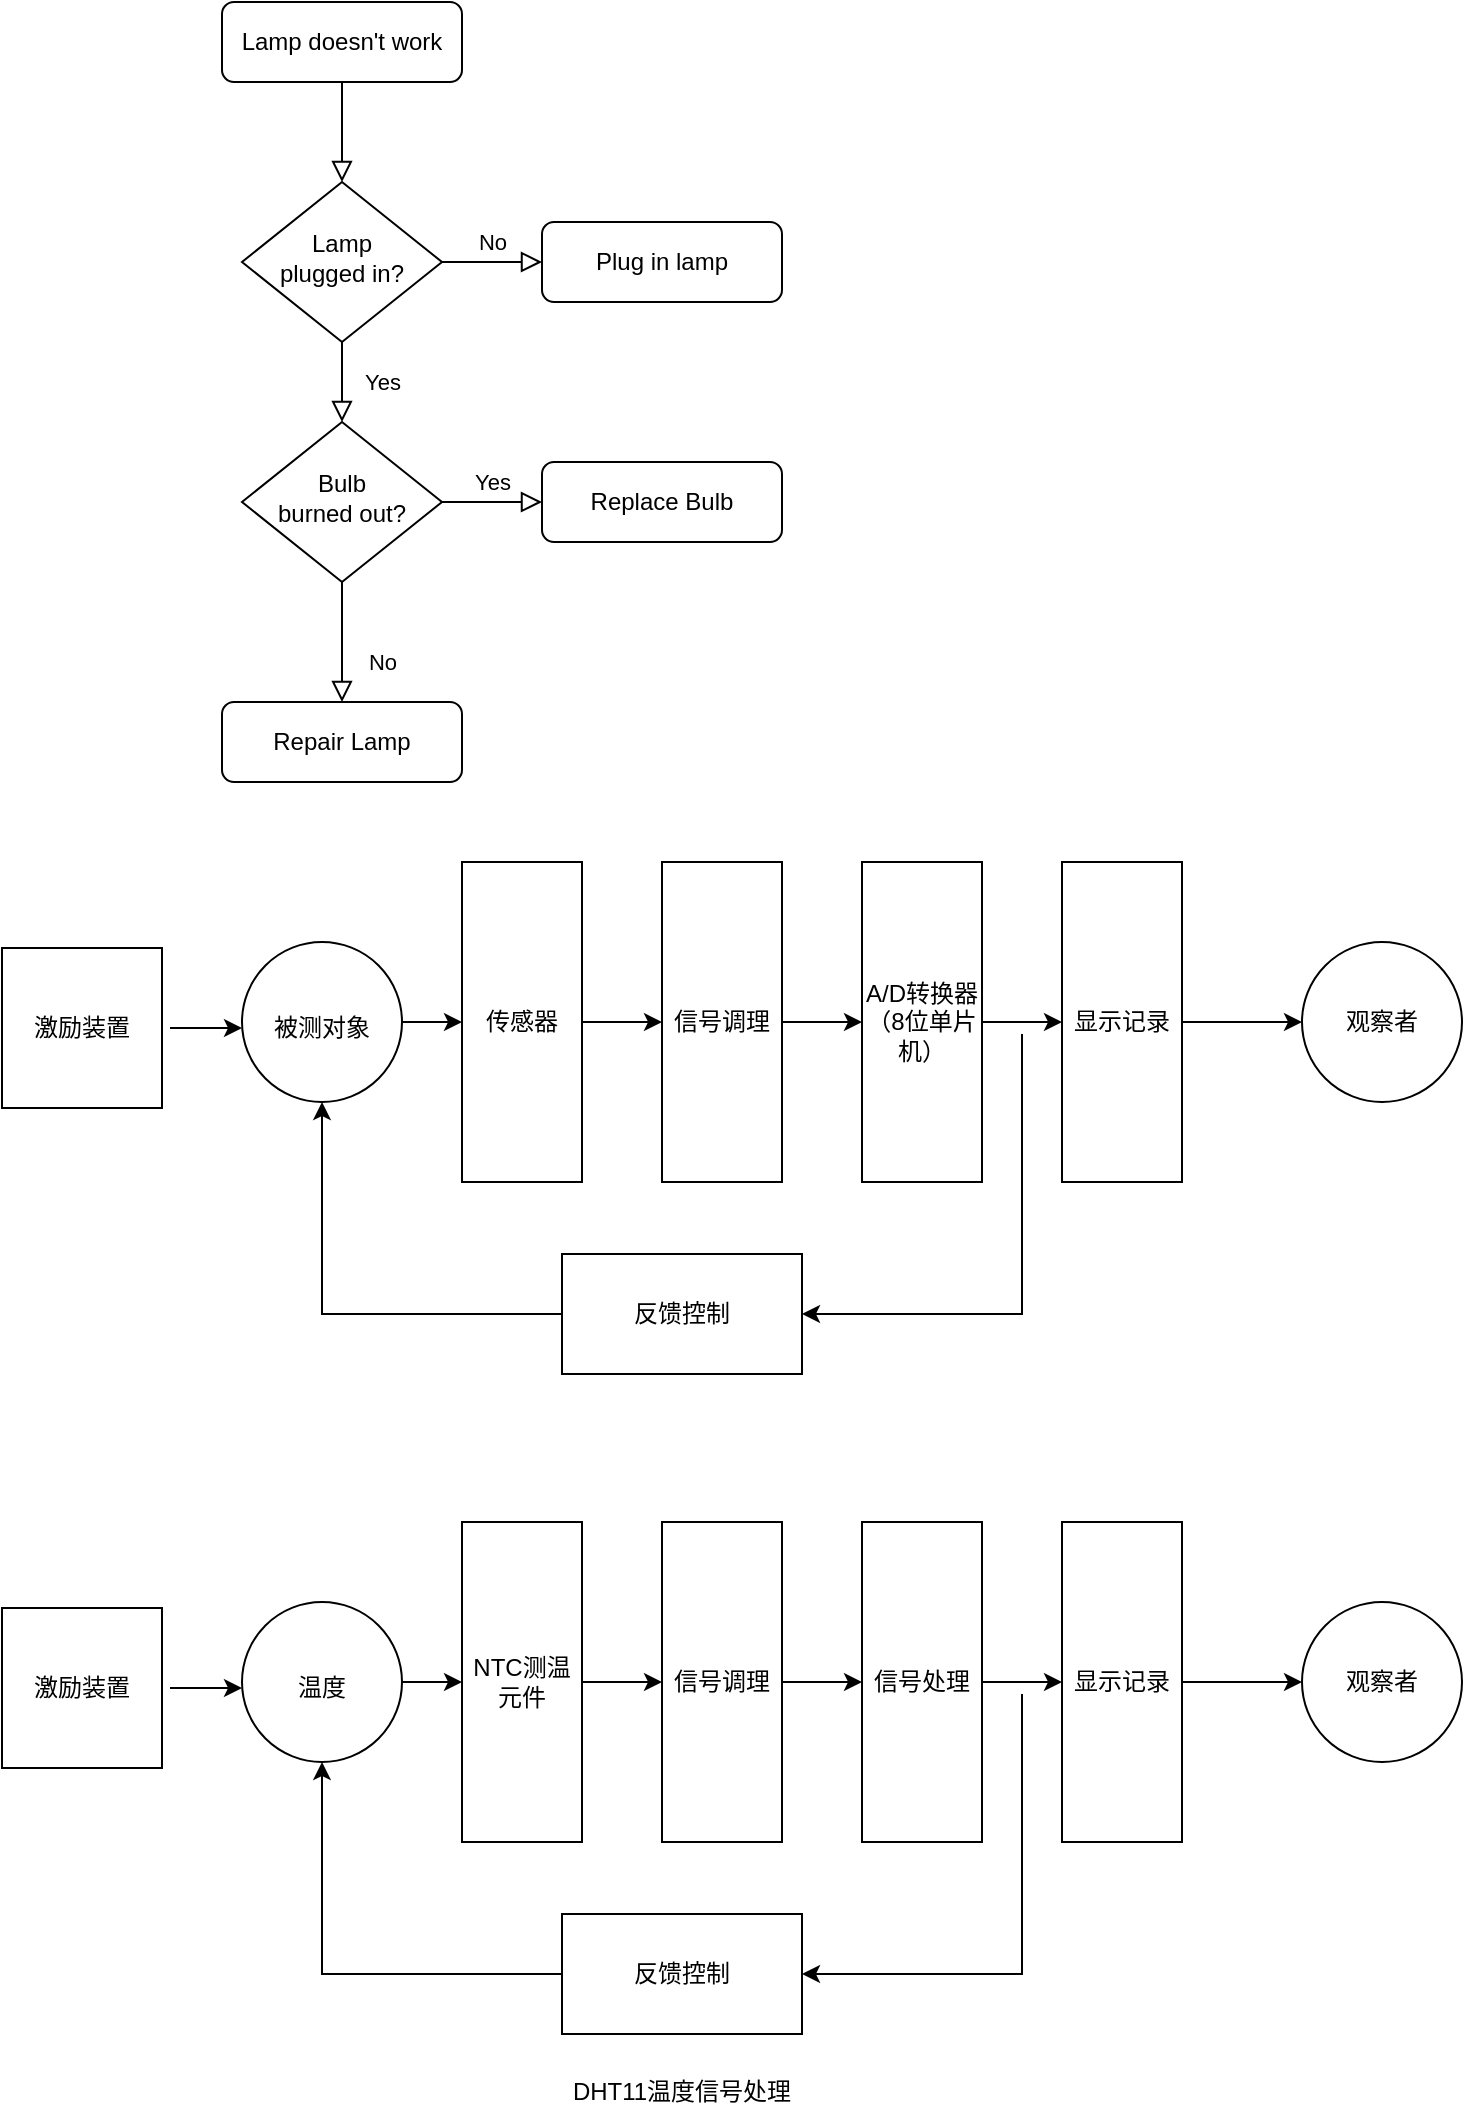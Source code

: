 <mxfile version="21.3.5" type="github">
  <diagram id="C5RBs43oDa-KdzZeNtuy" name="Page-1">
    <mxGraphModel dx="1008" dy="627" grid="1" gridSize="10" guides="1" tooltips="1" connect="1" arrows="1" fold="1" page="1" pageScale="1" pageWidth="827" pageHeight="1169" math="0" shadow="0">
      <root>
        <mxCell id="WIyWlLk6GJQsqaUBKTNV-0" />
        <mxCell id="WIyWlLk6GJQsqaUBKTNV-1" parent="WIyWlLk6GJQsqaUBKTNV-0" />
        <mxCell id="WIyWlLk6GJQsqaUBKTNV-2" value="" style="rounded=0;html=1;jettySize=auto;orthogonalLoop=1;fontSize=11;endArrow=block;endFill=0;endSize=8;strokeWidth=1;shadow=0;labelBackgroundColor=none;edgeStyle=orthogonalEdgeStyle;" parent="WIyWlLk6GJQsqaUBKTNV-1" source="WIyWlLk6GJQsqaUBKTNV-3" target="WIyWlLk6GJQsqaUBKTNV-6" edge="1">
          <mxGeometry relative="1" as="geometry" />
        </mxCell>
        <mxCell id="WIyWlLk6GJQsqaUBKTNV-3" value="Lamp doesn&#39;t work" style="rounded=1;whiteSpace=wrap;html=1;fontSize=12;glass=0;strokeWidth=1;shadow=0;" parent="WIyWlLk6GJQsqaUBKTNV-1" vertex="1">
          <mxGeometry x="160" y="80" width="120" height="40" as="geometry" />
        </mxCell>
        <mxCell id="WIyWlLk6GJQsqaUBKTNV-4" value="Yes" style="rounded=0;html=1;jettySize=auto;orthogonalLoop=1;fontSize=11;endArrow=block;endFill=0;endSize=8;strokeWidth=1;shadow=0;labelBackgroundColor=none;edgeStyle=orthogonalEdgeStyle;" parent="WIyWlLk6GJQsqaUBKTNV-1" source="WIyWlLk6GJQsqaUBKTNV-6" target="WIyWlLk6GJQsqaUBKTNV-10" edge="1">
          <mxGeometry y="20" relative="1" as="geometry">
            <mxPoint as="offset" />
          </mxGeometry>
        </mxCell>
        <mxCell id="WIyWlLk6GJQsqaUBKTNV-5" value="No" style="edgeStyle=orthogonalEdgeStyle;rounded=0;html=1;jettySize=auto;orthogonalLoop=1;fontSize=11;endArrow=block;endFill=0;endSize=8;strokeWidth=1;shadow=0;labelBackgroundColor=none;" parent="WIyWlLk6GJQsqaUBKTNV-1" source="WIyWlLk6GJQsqaUBKTNV-6" target="WIyWlLk6GJQsqaUBKTNV-7" edge="1">
          <mxGeometry y="10" relative="1" as="geometry">
            <mxPoint as="offset" />
          </mxGeometry>
        </mxCell>
        <mxCell id="WIyWlLk6GJQsqaUBKTNV-6" value="Lamp&lt;br&gt;plugged in?" style="rhombus;whiteSpace=wrap;html=1;shadow=0;fontFamily=Helvetica;fontSize=12;align=center;strokeWidth=1;spacing=6;spacingTop=-4;" parent="WIyWlLk6GJQsqaUBKTNV-1" vertex="1">
          <mxGeometry x="170" y="170" width="100" height="80" as="geometry" />
        </mxCell>
        <mxCell id="WIyWlLk6GJQsqaUBKTNV-7" value="Plug in lamp" style="rounded=1;whiteSpace=wrap;html=1;fontSize=12;glass=0;strokeWidth=1;shadow=0;" parent="WIyWlLk6GJQsqaUBKTNV-1" vertex="1">
          <mxGeometry x="320" y="190" width="120" height="40" as="geometry" />
        </mxCell>
        <mxCell id="WIyWlLk6GJQsqaUBKTNV-8" value="No" style="rounded=0;html=1;jettySize=auto;orthogonalLoop=1;fontSize=11;endArrow=block;endFill=0;endSize=8;strokeWidth=1;shadow=0;labelBackgroundColor=none;edgeStyle=orthogonalEdgeStyle;" parent="WIyWlLk6GJQsqaUBKTNV-1" source="WIyWlLk6GJQsqaUBKTNV-10" target="WIyWlLk6GJQsqaUBKTNV-11" edge="1">
          <mxGeometry x="0.333" y="20" relative="1" as="geometry">
            <mxPoint as="offset" />
          </mxGeometry>
        </mxCell>
        <mxCell id="WIyWlLk6GJQsqaUBKTNV-9" value="Yes" style="edgeStyle=orthogonalEdgeStyle;rounded=0;html=1;jettySize=auto;orthogonalLoop=1;fontSize=11;endArrow=block;endFill=0;endSize=8;strokeWidth=1;shadow=0;labelBackgroundColor=none;" parent="WIyWlLk6GJQsqaUBKTNV-1" source="WIyWlLk6GJQsqaUBKTNV-10" target="WIyWlLk6GJQsqaUBKTNV-12" edge="1">
          <mxGeometry y="10" relative="1" as="geometry">
            <mxPoint as="offset" />
          </mxGeometry>
        </mxCell>
        <mxCell id="WIyWlLk6GJQsqaUBKTNV-10" value="Bulb&lt;br&gt;burned out?" style="rhombus;whiteSpace=wrap;html=1;shadow=0;fontFamily=Helvetica;fontSize=12;align=center;strokeWidth=1;spacing=6;spacingTop=-4;" parent="WIyWlLk6GJQsqaUBKTNV-1" vertex="1">
          <mxGeometry x="170" y="290" width="100" height="80" as="geometry" />
        </mxCell>
        <mxCell id="WIyWlLk6GJQsqaUBKTNV-11" value="Repair Lamp" style="rounded=1;whiteSpace=wrap;html=1;fontSize=12;glass=0;strokeWidth=1;shadow=0;" parent="WIyWlLk6GJQsqaUBKTNV-1" vertex="1">
          <mxGeometry x="160" y="430" width="120" height="40" as="geometry" />
        </mxCell>
        <mxCell id="WIyWlLk6GJQsqaUBKTNV-12" value="Replace Bulb" style="rounded=1;whiteSpace=wrap;html=1;fontSize=12;glass=0;strokeWidth=1;shadow=0;" parent="WIyWlLk6GJQsqaUBKTNV-1" vertex="1">
          <mxGeometry x="320" y="310" width="120" height="40" as="geometry" />
        </mxCell>
        <mxCell id="-HxbZMImdyqd8_ke8Tiw-6" value="" style="endArrow=classic;html=1;rounded=0;exitX=1;exitY=0.5;exitDx=0;exitDy=0;" edge="1" parent="WIyWlLk6GJQsqaUBKTNV-1">
          <mxGeometry width="50" height="50" relative="1" as="geometry">
            <mxPoint x="134" y="593" as="sourcePoint" />
            <mxPoint x="170" y="593" as="targetPoint" />
          </mxGeometry>
        </mxCell>
        <mxCell id="-HxbZMImdyqd8_ke8Tiw-7" value="" style="ellipse;whiteSpace=wrap;html=1;aspect=fixed;" vertex="1" parent="WIyWlLk6GJQsqaUBKTNV-1">
          <mxGeometry x="170" y="550" width="80" height="80" as="geometry" />
        </mxCell>
        <mxCell id="-HxbZMImdyqd8_ke8Tiw-8" value="被测对象" style="text;html=1;strokeColor=none;fillColor=none;align=center;verticalAlign=middle;whiteSpace=wrap;rounded=0;" vertex="1" parent="WIyWlLk6GJQsqaUBKTNV-1">
          <mxGeometry x="180" y="578" width="60" height="30" as="geometry" />
        </mxCell>
        <mxCell id="-HxbZMImdyqd8_ke8Tiw-11" value="激励装置" style="whiteSpace=wrap;html=1;aspect=fixed;" vertex="1" parent="WIyWlLk6GJQsqaUBKTNV-1">
          <mxGeometry x="50" y="553" width="80" height="80" as="geometry" />
        </mxCell>
        <mxCell id="-HxbZMImdyqd8_ke8Tiw-12" value="传感器" style="rounded=0;whiteSpace=wrap;html=1;" vertex="1" parent="WIyWlLk6GJQsqaUBKTNV-1">
          <mxGeometry x="280" y="510" width="60" height="160" as="geometry" />
        </mxCell>
        <mxCell id="-HxbZMImdyqd8_ke8Tiw-13" value="" style="endArrow=classic;html=1;rounded=0;exitX=1;exitY=0.5;exitDx=0;exitDy=0;entryX=0;entryY=0.5;entryDx=0;entryDy=0;" edge="1" parent="WIyWlLk6GJQsqaUBKTNV-1" source="-HxbZMImdyqd8_ke8Tiw-7" target="-HxbZMImdyqd8_ke8Tiw-12">
          <mxGeometry width="50" height="50" relative="1" as="geometry">
            <mxPoint x="400" y="516" as="sourcePoint" />
            <mxPoint x="450" y="466" as="targetPoint" />
          </mxGeometry>
        </mxCell>
        <mxCell id="-HxbZMImdyqd8_ke8Tiw-20" value="信号调理" style="rounded=0;whiteSpace=wrap;html=1;" vertex="1" parent="WIyWlLk6GJQsqaUBKTNV-1">
          <mxGeometry x="380" y="510" width="60" height="160" as="geometry" />
        </mxCell>
        <mxCell id="-HxbZMImdyqd8_ke8Tiw-21" value="A/D转换器（8位单片机）" style="rounded=0;whiteSpace=wrap;html=1;" vertex="1" parent="WIyWlLk6GJQsqaUBKTNV-1">
          <mxGeometry x="480" y="510" width="60" height="160" as="geometry" />
        </mxCell>
        <mxCell id="-HxbZMImdyqd8_ke8Tiw-22" value="显示记录" style="rounded=0;whiteSpace=wrap;html=1;" vertex="1" parent="WIyWlLk6GJQsqaUBKTNV-1">
          <mxGeometry x="580" y="510" width="60" height="160" as="geometry" />
        </mxCell>
        <mxCell id="-HxbZMImdyqd8_ke8Tiw-23" value="观察者" style="ellipse;whiteSpace=wrap;html=1;aspect=fixed;" vertex="1" parent="WIyWlLk6GJQsqaUBKTNV-1">
          <mxGeometry x="700" y="550" width="80" height="80" as="geometry" />
        </mxCell>
        <mxCell id="-HxbZMImdyqd8_ke8Tiw-24" value="" style="endArrow=classic;html=1;rounded=0;exitX=1;exitY=0.5;exitDx=0;exitDy=0;entryX=0;entryY=0.5;entryDx=0;entryDy=0;" edge="1" parent="WIyWlLk6GJQsqaUBKTNV-1" source="-HxbZMImdyqd8_ke8Tiw-12" target="-HxbZMImdyqd8_ke8Tiw-20">
          <mxGeometry width="50" height="50" relative="1" as="geometry">
            <mxPoint x="400" y="516" as="sourcePoint" />
            <mxPoint x="450" y="466" as="targetPoint" />
          </mxGeometry>
        </mxCell>
        <mxCell id="-HxbZMImdyqd8_ke8Tiw-25" value="" style="endArrow=classic;html=1;rounded=0;exitX=1;exitY=0.5;exitDx=0;exitDy=0;entryX=0;entryY=0.5;entryDx=0;entryDy=0;" edge="1" parent="WIyWlLk6GJQsqaUBKTNV-1" source="-HxbZMImdyqd8_ke8Tiw-20" target="-HxbZMImdyqd8_ke8Tiw-21">
          <mxGeometry width="50" height="50" relative="1" as="geometry">
            <mxPoint x="400" y="516" as="sourcePoint" />
            <mxPoint x="450" y="466" as="targetPoint" />
          </mxGeometry>
        </mxCell>
        <mxCell id="-HxbZMImdyqd8_ke8Tiw-26" value="" style="endArrow=classic;html=1;rounded=0;exitX=1;exitY=0.5;exitDx=0;exitDy=0;entryX=0;entryY=0.5;entryDx=0;entryDy=0;" edge="1" parent="WIyWlLk6GJQsqaUBKTNV-1" source="-HxbZMImdyqd8_ke8Tiw-21" target="-HxbZMImdyqd8_ke8Tiw-22">
          <mxGeometry width="50" height="50" relative="1" as="geometry">
            <mxPoint x="400" y="516" as="sourcePoint" />
            <mxPoint x="450" y="466" as="targetPoint" />
          </mxGeometry>
        </mxCell>
        <mxCell id="-HxbZMImdyqd8_ke8Tiw-28" value="" style="endArrow=classic;html=1;rounded=0;exitX=1;exitY=0.5;exitDx=0;exitDy=0;entryX=0;entryY=0.5;entryDx=0;entryDy=0;" edge="1" parent="WIyWlLk6GJQsqaUBKTNV-1" source="-HxbZMImdyqd8_ke8Tiw-22" target="-HxbZMImdyqd8_ke8Tiw-23">
          <mxGeometry width="50" height="50" relative="1" as="geometry">
            <mxPoint x="670" y="486" as="sourcePoint" />
            <mxPoint x="720" y="436" as="targetPoint" />
          </mxGeometry>
        </mxCell>
        <mxCell id="-HxbZMImdyqd8_ke8Tiw-29" value="" style="endArrow=classic;html=1;rounded=0;" edge="1" parent="WIyWlLk6GJQsqaUBKTNV-1" target="-HxbZMImdyqd8_ke8Tiw-30">
          <mxGeometry width="50" height="50" relative="1" as="geometry">
            <mxPoint x="560" y="596" as="sourcePoint" />
            <mxPoint x="680" y="866" as="targetPoint" />
            <Array as="points">
              <mxPoint x="560" y="736" />
            </Array>
          </mxGeometry>
        </mxCell>
        <mxCell id="-HxbZMImdyqd8_ke8Tiw-30" value="反馈控制" style="rounded=0;whiteSpace=wrap;html=1;" vertex="1" parent="WIyWlLk6GJQsqaUBKTNV-1">
          <mxGeometry x="330" y="706" width="120" height="60" as="geometry" />
        </mxCell>
        <mxCell id="-HxbZMImdyqd8_ke8Tiw-31" style="edgeStyle=orthogonalEdgeStyle;rounded=0;orthogonalLoop=1;jettySize=auto;html=1;exitX=0.5;exitY=1;exitDx=0;exitDy=0;" edge="1" parent="WIyWlLk6GJQsqaUBKTNV-1" source="-HxbZMImdyqd8_ke8Tiw-30" target="-HxbZMImdyqd8_ke8Tiw-30">
          <mxGeometry relative="1" as="geometry" />
        </mxCell>
        <mxCell id="-HxbZMImdyqd8_ke8Tiw-33" value="" style="endArrow=classic;html=1;rounded=0;exitX=0;exitY=0.5;exitDx=0;exitDy=0;entryX=0.5;entryY=1;entryDx=0;entryDy=0;" edge="1" parent="WIyWlLk6GJQsqaUBKTNV-1" source="-HxbZMImdyqd8_ke8Tiw-30" target="-HxbZMImdyqd8_ke8Tiw-7">
          <mxGeometry width="50" height="50" relative="1" as="geometry">
            <mxPoint x="400" y="816" as="sourcePoint" />
            <mxPoint x="450" y="766" as="targetPoint" />
            <Array as="points">
              <mxPoint x="210" y="736" />
            </Array>
          </mxGeometry>
        </mxCell>
        <mxCell id="-HxbZMImdyqd8_ke8Tiw-34" value="" style="endArrow=classic;html=1;rounded=0;exitX=1;exitY=0.5;exitDx=0;exitDy=0;" edge="1" parent="WIyWlLk6GJQsqaUBKTNV-1">
          <mxGeometry width="50" height="50" relative="1" as="geometry">
            <mxPoint x="134" y="923" as="sourcePoint" />
            <mxPoint x="170" y="923" as="targetPoint" />
          </mxGeometry>
        </mxCell>
        <mxCell id="-HxbZMImdyqd8_ke8Tiw-35" value="" style="ellipse;whiteSpace=wrap;html=1;aspect=fixed;" vertex="1" parent="WIyWlLk6GJQsqaUBKTNV-1">
          <mxGeometry x="170" y="880" width="80" height="80" as="geometry" />
        </mxCell>
        <mxCell id="-HxbZMImdyqd8_ke8Tiw-36" value="温度" style="text;html=1;strokeColor=none;fillColor=none;align=center;verticalAlign=middle;whiteSpace=wrap;rounded=0;" vertex="1" parent="WIyWlLk6GJQsqaUBKTNV-1">
          <mxGeometry x="180" y="908" width="60" height="30" as="geometry" />
        </mxCell>
        <mxCell id="-HxbZMImdyqd8_ke8Tiw-37" value="激励装置" style="whiteSpace=wrap;html=1;aspect=fixed;" vertex="1" parent="WIyWlLk6GJQsqaUBKTNV-1">
          <mxGeometry x="50" y="883" width="80" height="80" as="geometry" />
        </mxCell>
        <mxCell id="-HxbZMImdyqd8_ke8Tiw-38" value="NTC测温元件" style="rounded=0;whiteSpace=wrap;html=1;" vertex="1" parent="WIyWlLk6GJQsqaUBKTNV-1">
          <mxGeometry x="280" y="840" width="60" height="160" as="geometry" />
        </mxCell>
        <mxCell id="-HxbZMImdyqd8_ke8Tiw-39" value="" style="endArrow=classic;html=1;rounded=0;exitX=1;exitY=0.5;exitDx=0;exitDy=0;entryX=0;entryY=0.5;entryDx=0;entryDy=0;" edge="1" parent="WIyWlLk6GJQsqaUBKTNV-1" source="-HxbZMImdyqd8_ke8Tiw-35" target="-HxbZMImdyqd8_ke8Tiw-38">
          <mxGeometry width="50" height="50" relative="1" as="geometry">
            <mxPoint x="400" y="846" as="sourcePoint" />
            <mxPoint x="450" y="796" as="targetPoint" />
          </mxGeometry>
        </mxCell>
        <mxCell id="-HxbZMImdyqd8_ke8Tiw-40" value="信号调理" style="rounded=0;whiteSpace=wrap;html=1;" vertex="1" parent="WIyWlLk6GJQsqaUBKTNV-1">
          <mxGeometry x="380" y="840" width="60" height="160" as="geometry" />
        </mxCell>
        <mxCell id="-HxbZMImdyqd8_ke8Tiw-41" value="信号处理" style="rounded=0;whiteSpace=wrap;html=1;" vertex="1" parent="WIyWlLk6GJQsqaUBKTNV-1">
          <mxGeometry x="480" y="840" width="60" height="160" as="geometry" />
        </mxCell>
        <mxCell id="-HxbZMImdyqd8_ke8Tiw-42" value="显示记录" style="rounded=0;whiteSpace=wrap;html=1;" vertex="1" parent="WIyWlLk6GJQsqaUBKTNV-1">
          <mxGeometry x="580" y="840" width="60" height="160" as="geometry" />
        </mxCell>
        <mxCell id="-HxbZMImdyqd8_ke8Tiw-43" value="观察者" style="ellipse;whiteSpace=wrap;html=1;aspect=fixed;" vertex="1" parent="WIyWlLk6GJQsqaUBKTNV-1">
          <mxGeometry x="700" y="880" width="80" height="80" as="geometry" />
        </mxCell>
        <mxCell id="-HxbZMImdyqd8_ke8Tiw-44" value="" style="endArrow=classic;html=1;rounded=0;exitX=1;exitY=0.5;exitDx=0;exitDy=0;entryX=0;entryY=0.5;entryDx=0;entryDy=0;" edge="1" parent="WIyWlLk6GJQsqaUBKTNV-1" source="-HxbZMImdyqd8_ke8Tiw-38" target="-HxbZMImdyqd8_ke8Tiw-40">
          <mxGeometry width="50" height="50" relative="1" as="geometry">
            <mxPoint x="400" y="846" as="sourcePoint" />
            <mxPoint x="450" y="796" as="targetPoint" />
          </mxGeometry>
        </mxCell>
        <mxCell id="-HxbZMImdyqd8_ke8Tiw-45" value="" style="endArrow=classic;html=1;rounded=0;exitX=1;exitY=0.5;exitDx=0;exitDy=0;entryX=0;entryY=0.5;entryDx=0;entryDy=0;" edge="1" parent="WIyWlLk6GJQsqaUBKTNV-1" source="-HxbZMImdyqd8_ke8Tiw-40" target="-HxbZMImdyqd8_ke8Tiw-41">
          <mxGeometry width="50" height="50" relative="1" as="geometry">
            <mxPoint x="400" y="846" as="sourcePoint" />
            <mxPoint x="450" y="796" as="targetPoint" />
          </mxGeometry>
        </mxCell>
        <mxCell id="-HxbZMImdyqd8_ke8Tiw-46" value="" style="endArrow=classic;html=1;rounded=0;exitX=1;exitY=0.5;exitDx=0;exitDy=0;entryX=0;entryY=0.5;entryDx=0;entryDy=0;" edge="1" parent="WIyWlLk6GJQsqaUBKTNV-1" source="-HxbZMImdyqd8_ke8Tiw-41" target="-HxbZMImdyqd8_ke8Tiw-42">
          <mxGeometry width="50" height="50" relative="1" as="geometry">
            <mxPoint x="400" y="846" as="sourcePoint" />
            <mxPoint x="450" y="796" as="targetPoint" />
          </mxGeometry>
        </mxCell>
        <mxCell id="-HxbZMImdyqd8_ke8Tiw-47" value="" style="endArrow=classic;html=1;rounded=0;exitX=1;exitY=0.5;exitDx=0;exitDy=0;entryX=0;entryY=0.5;entryDx=0;entryDy=0;" edge="1" parent="WIyWlLk6GJQsqaUBKTNV-1" source="-HxbZMImdyqd8_ke8Tiw-42" target="-HxbZMImdyqd8_ke8Tiw-43">
          <mxGeometry width="50" height="50" relative="1" as="geometry">
            <mxPoint x="670" y="816" as="sourcePoint" />
            <mxPoint x="720" y="766" as="targetPoint" />
          </mxGeometry>
        </mxCell>
        <mxCell id="-HxbZMImdyqd8_ke8Tiw-48" value="" style="endArrow=classic;html=1;rounded=0;" edge="1" parent="WIyWlLk6GJQsqaUBKTNV-1" target="-HxbZMImdyqd8_ke8Tiw-49">
          <mxGeometry width="50" height="50" relative="1" as="geometry">
            <mxPoint x="560" y="926" as="sourcePoint" />
            <mxPoint x="680" y="1196" as="targetPoint" />
            <Array as="points">
              <mxPoint x="560" y="1066" />
            </Array>
          </mxGeometry>
        </mxCell>
        <mxCell id="-HxbZMImdyqd8_ke8Tiw-49" value="反馈控制" style="rounded=0;whiteSpace=wrap;html=1;" vertex="1" parent="WIyWlLk6GJQsqaUBKTNV-1">
          <mxGeometry x="330" y="1036" width="120" height="60" as="geometry" />
        </mxCell>
        <mxCell id="-HxbZMImdyqd8_ke8Tiw-50" style="edgeStyle=orthogonalEdgeStyle;rounded=0;orthogonalLoop=1;jettySize=auto;html=1;exitX=0.5;exitY=1;exitDx=0;exitDy=0;" edge="1" parent="WIyWlLk6GJQsqaUBKTNV-1" source="-HxbZMImdyqd8_ke8Tiw-49" target="-HxbZMImdyqd8_ke8Tiw-49">
          <mxGeometry relative="1" as="geometry" />
        </mxCell>
        <mxCell id="-HxbZMImdyqd8_ke8Tiw-51" value="" style="endArrow=classic;html=1;rounded=0;exitX=0;exitY=0.5;exitDx=0;exitDy=0;entryX=0.5;entryY=1;entryDx=0;entryDy=0;" edge="1" parent="WIyWlLk6GJQsqaUBKTNV-1" source="-HxbZMImdyqd8_ke8Tiw-49" target="-HxbZMImdyqd8_ke8Tiw-35">
          <mxGeometry width="50" height="50" relative="1" as="geometry">
            <mxPoint x="400" y="1146" as="sourcePoint" />
            <mxPoint x="450" y="1096" as="targetPoint" />
            <Array as="points">
              <mxPoint x="210" y="1066" />
            </Array>
          </mxGeometry>
        </mxCell>
        <mxCell id="-HxbZMImdyqd8_ke8Tiw-52" value="DHT11温度信号处理" style="text;html=1;strokeColor=none;fillColor=none;align=center;verticalAlign=middle;whiteSpace=wrap;rounded=0;" vertex="1" parent="WIyWlLk6GJQsqaUBKTNV-1">
          <mxGeometry x="330" y="1110" width="120" height="30" as="geometry" />
        </mxCell>
      </root>
    </mxGraphModel>
  </diagram>
</mxfile>
